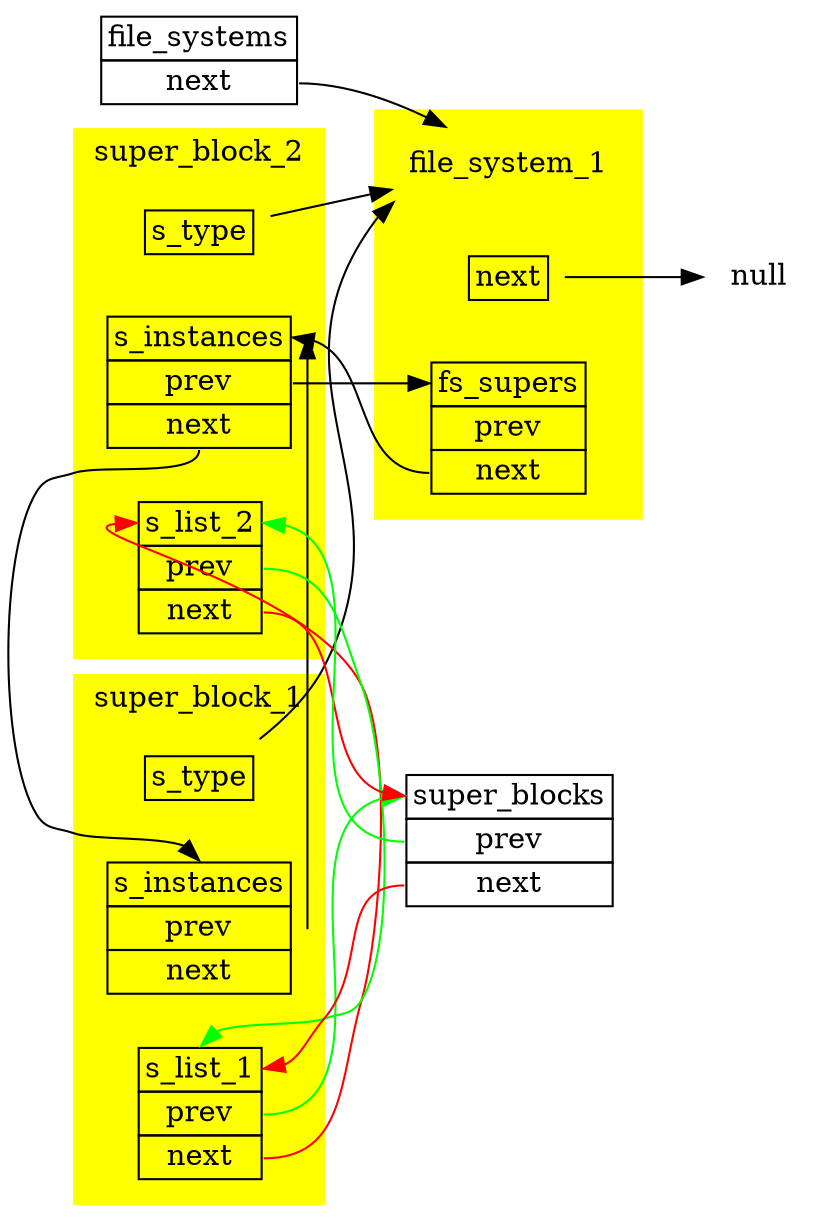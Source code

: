digraph circle{
    node [shape=plaintext]
    rankdir = LR

    file_systems [
        label=< 
        <TABLE BORDER="0" CELLBORDER="1" CELLSPACING="0">
            <TR>
                <TD PORT="name">file_systems</TD>
            </TR>
            <TR>
                <TD PORT="next">next</TD>
            </TR>
        </TABLE>>
    ];
    subgraph cluster_fs1 {
        style=filled;
        color=yellow;
        
        "file_system_1" [
            label= "file_system_1"
        ]; 

        "file_system_1_next" [
            label=< 
            <TABLE BORDER="0" CELLBORDER="1" CELLSPACING="0">
                <TR>
                    <TD PORT="name">next</TD>
                </TR>
            </TABLE>>
        ]; 
        "file_system_1_fs_supers" [
            label=< 
            <TABLE BORDER="0" CELLBORDER="1" CELLSPACING="0">
                <TR>
                    <TD PORT="name">fs_supers</TD>
                </TR>
                <TR>
                    <TD PORT="prev">prev</TD>
                </TR>
                <TR>
                    <TD PORT="next">next</TD>
                </TR>
            </TABLE>>
        ];

    }

    file_systems:next -> file_system_1
    file_system_1_next -> null

    subgraph cluster_sb1 {
        style=filled;
        color=yellow;

        "s_instances_1" [
            label=< 
            <TABLE BORDER="0" CELLBORDER="1" CELLSPACING="0">
                <TR>
                    <TD PORT="name">s_instances</TD>
                </TR>
                <TR>
                    <TD PORT="prev">prev</TD>
                </TR>
                <TR>
                    <TD PORT="next">next</TD>
                </TR>
            </TABLE>>
        ]; 

        "s_type_1" [
            label=< 
            <TABLE BORDER="0" CELLBORDER="1" CELLSPACING="0">
                <TR>
                    <TD PORT="name">s_type</TD>
                </TR>
            </TABLE>>
        ]; 
        "s_list_1" [
            label=< 
            <TABLE BORDER="0" CELLBORDER="1" CELLSPACING="0">
                <TR>
                    <TD PORT="name">s_list_1</TD>
                </TR>
                <TR>
                    <TD PORT="prev">prev</TD>
                </TR>
                <TR>
                    <TD PORT="next">next</TD>
                </TR>
            </TABLE>>
        ];
        label = "super_block_1";
    }
    subgraph cluster_sb2 {
        style=filled;
        color=yellow;

        "s_instances_2" [
            label=< 
            <TABLE BORDER="0" CELLBORDER="1" CELLSPACING="0">
                <TR>
                    <TD PORT="name">s_instances</TD>
                </TR>
                <TR>
                    <TD PORT="prev">prev</TD>
                </TR>
                <TR>
                    <TD PORT="next">next</TD>
                </TR>
            </TABLE>>
        ]; 

        "s_type_2" [
            label=< 
            <TABLE BORDER="0" CELLBORDER="1" CELLSPACING="0">
                <TR>
                    <TD PORT="name">s_type</TD>
                </TR>
            </TABLE>>
        ]; 
        "s_list_2" [
            label=< 
            <TABLE BORDER="0" CELLBORDER="1" CELLSPACING="0">
                <TR>
                    <TD PORT="name">s_list_2</TD>
                </TR>
                <TR>
                    <TD PORT="prev">prev</TD>
                </TR>
                <TR>
                    <TD PORT="next">next</TD>
                </TR>
            </TABLE>>
        ];
        label = "super_block_2";
    }

    super_blocks [
        label=< 
        <TABLE BORDER="0" CELLBORDER="1" CELLSPACING="0">
            <TR>
                <TD PORT="name">super_blocks</TD>
            </TR>
            <TR>
                <TD PORT="prev">prev</TD>
            </TR>
            <TR>
                <TD PORT="next">next</TD>
            </TR>
        </TABLE>>
    ];



    super_blocks:prev -> s_list_2:name [color=green]
    super_blocks:next -> s_list_1:name [color=red]
    s_list_1:prev -> super_blocks:name [color=green]
    s_list_1:next:e -> s_list_2:name [color=red]
    s_list_2:prev:e -> s_list_1:name [color=green]
    s_list_2:next -> super_blocks:name [color=red]


    s_type_1:s_type -> file_system_1
    s_type_2:s_type -> file_system_1
    file_system_1_fs_supers:next -> s_instances_2:name
    s_instances_1:prev -> s_instances_2:name
    s_instances_2:next -> s_instances_1:name
    s_instances_2:prev -> file_system_1_fs_supers:name
}